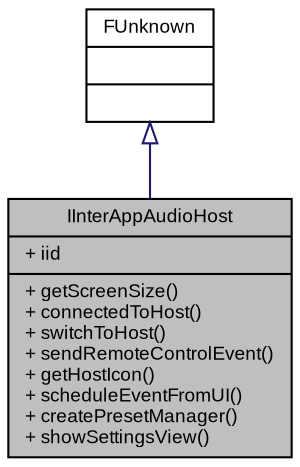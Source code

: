 digraph G
{
  bgcolor="transparent";
  edge [fontname="Arial",fontsize="9",labelfontname="Arial",labelfontsize="9"];
  node [fontname="Arial",fontsize="9",shape=record];
  Node1 [label="{IInterAppAudioHost\n|+ iid\l|+ getScreenSize()\l+ connectedToHost()\l+ switchToHost()\l+ sendRemoteControlEvent()\l+ getHostIcon()\l+ scheduleEventFromUI()\l+ createPresetManager()\l+ showSettingsView()\l}",height=0.2,width=0.4,color="black", fillcolor="grey75", style="filled" fontcolor="black"];
  Node2 -> Node1 [dir=back,color="midnightblue",fontsize="9",style="solid",arrowtail="empty",fontname="Arial"];
  Node2 [label="{FUnknown\n||}",height=0.2,width=0.4,color="black",URL="base.tag$classSteinberg_1_1FUnknown.html"];
}
